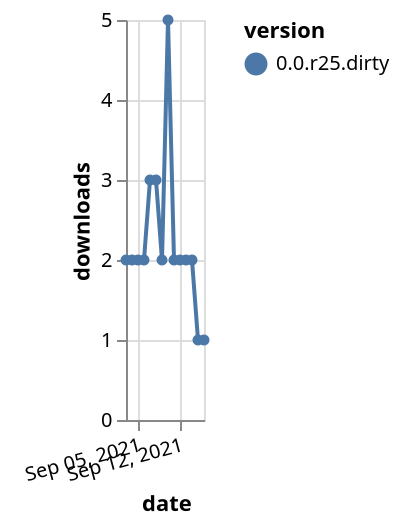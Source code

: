 {"$schema": "https://vega.github.io/schema/vega-lite/v5.json", "description": "A simple bar chart with embedded data.", "data": {"values": [{"date": "2021-09-03", "total": 437, "delta": 2, "version": "0.0.r25.dirty"}, {"date": "2021-09-04", "total": 439, "delta": 2, "version": "0.0.r25.dirty"}, {"date": "2021-09-05", "total": 441, "delta": 2, "version": "0.0.r25.dirty"}, {"date": "2021-09-06", "total": 443, "delta": 2, "version": "0.0.r25.dirty"}, {"date": "2021-09-07", "total": 446, "delta": 3, "version": "0.0.r25.dirty"}, {"date": "2021-09-08", "total": 449, "delta": 3, "version": "0.0.r25.dirty"}, {"date": "2021-09-09", "total": 451, "delta": 2, "version": "0.0.r25.dirty"}, {"date": "2021-09-10", "total": 456, "delta": 5, "version": "0.0.r25.dirty"}, {"date": "2021-09-11", "total": 458, "delta": 2, "version": "0.0.r25.dirty"}, {"date": "2021-09-12", "total": 460, "delta": 2, "version": "0.0.r25.dirty"}, {"date": "2021-09-13", "total": 462, "delta": 2, "version": "0.0.r25.dirty"}, {"date": "2021-09-14", "total": 464, "delta": 2, "version": "0.0.r25.dirty"}, {"date": "2021-09-15", "total": 465, "delta": 1, "version": "0.0.r25.dirty"}, {"date": "2021-09-16", "total": 466, "delta": 1, "version": "0.0.r25.dirty"}]}, "width": "container", "mark": {"type": "line", "point": {"filled": true}}, "encoding": {"x": {"field": "date", "type": "temporal", "timeUnit": "yearmonthdate", "title": "date", "axis": {"labelAngle": -15}}, "y": {"field": "delta", "type": "quantitative", "title": "downloads"}, "color": {"field": "version", "type": "nominal"}, "tooltip": {"field": "delta"}}}